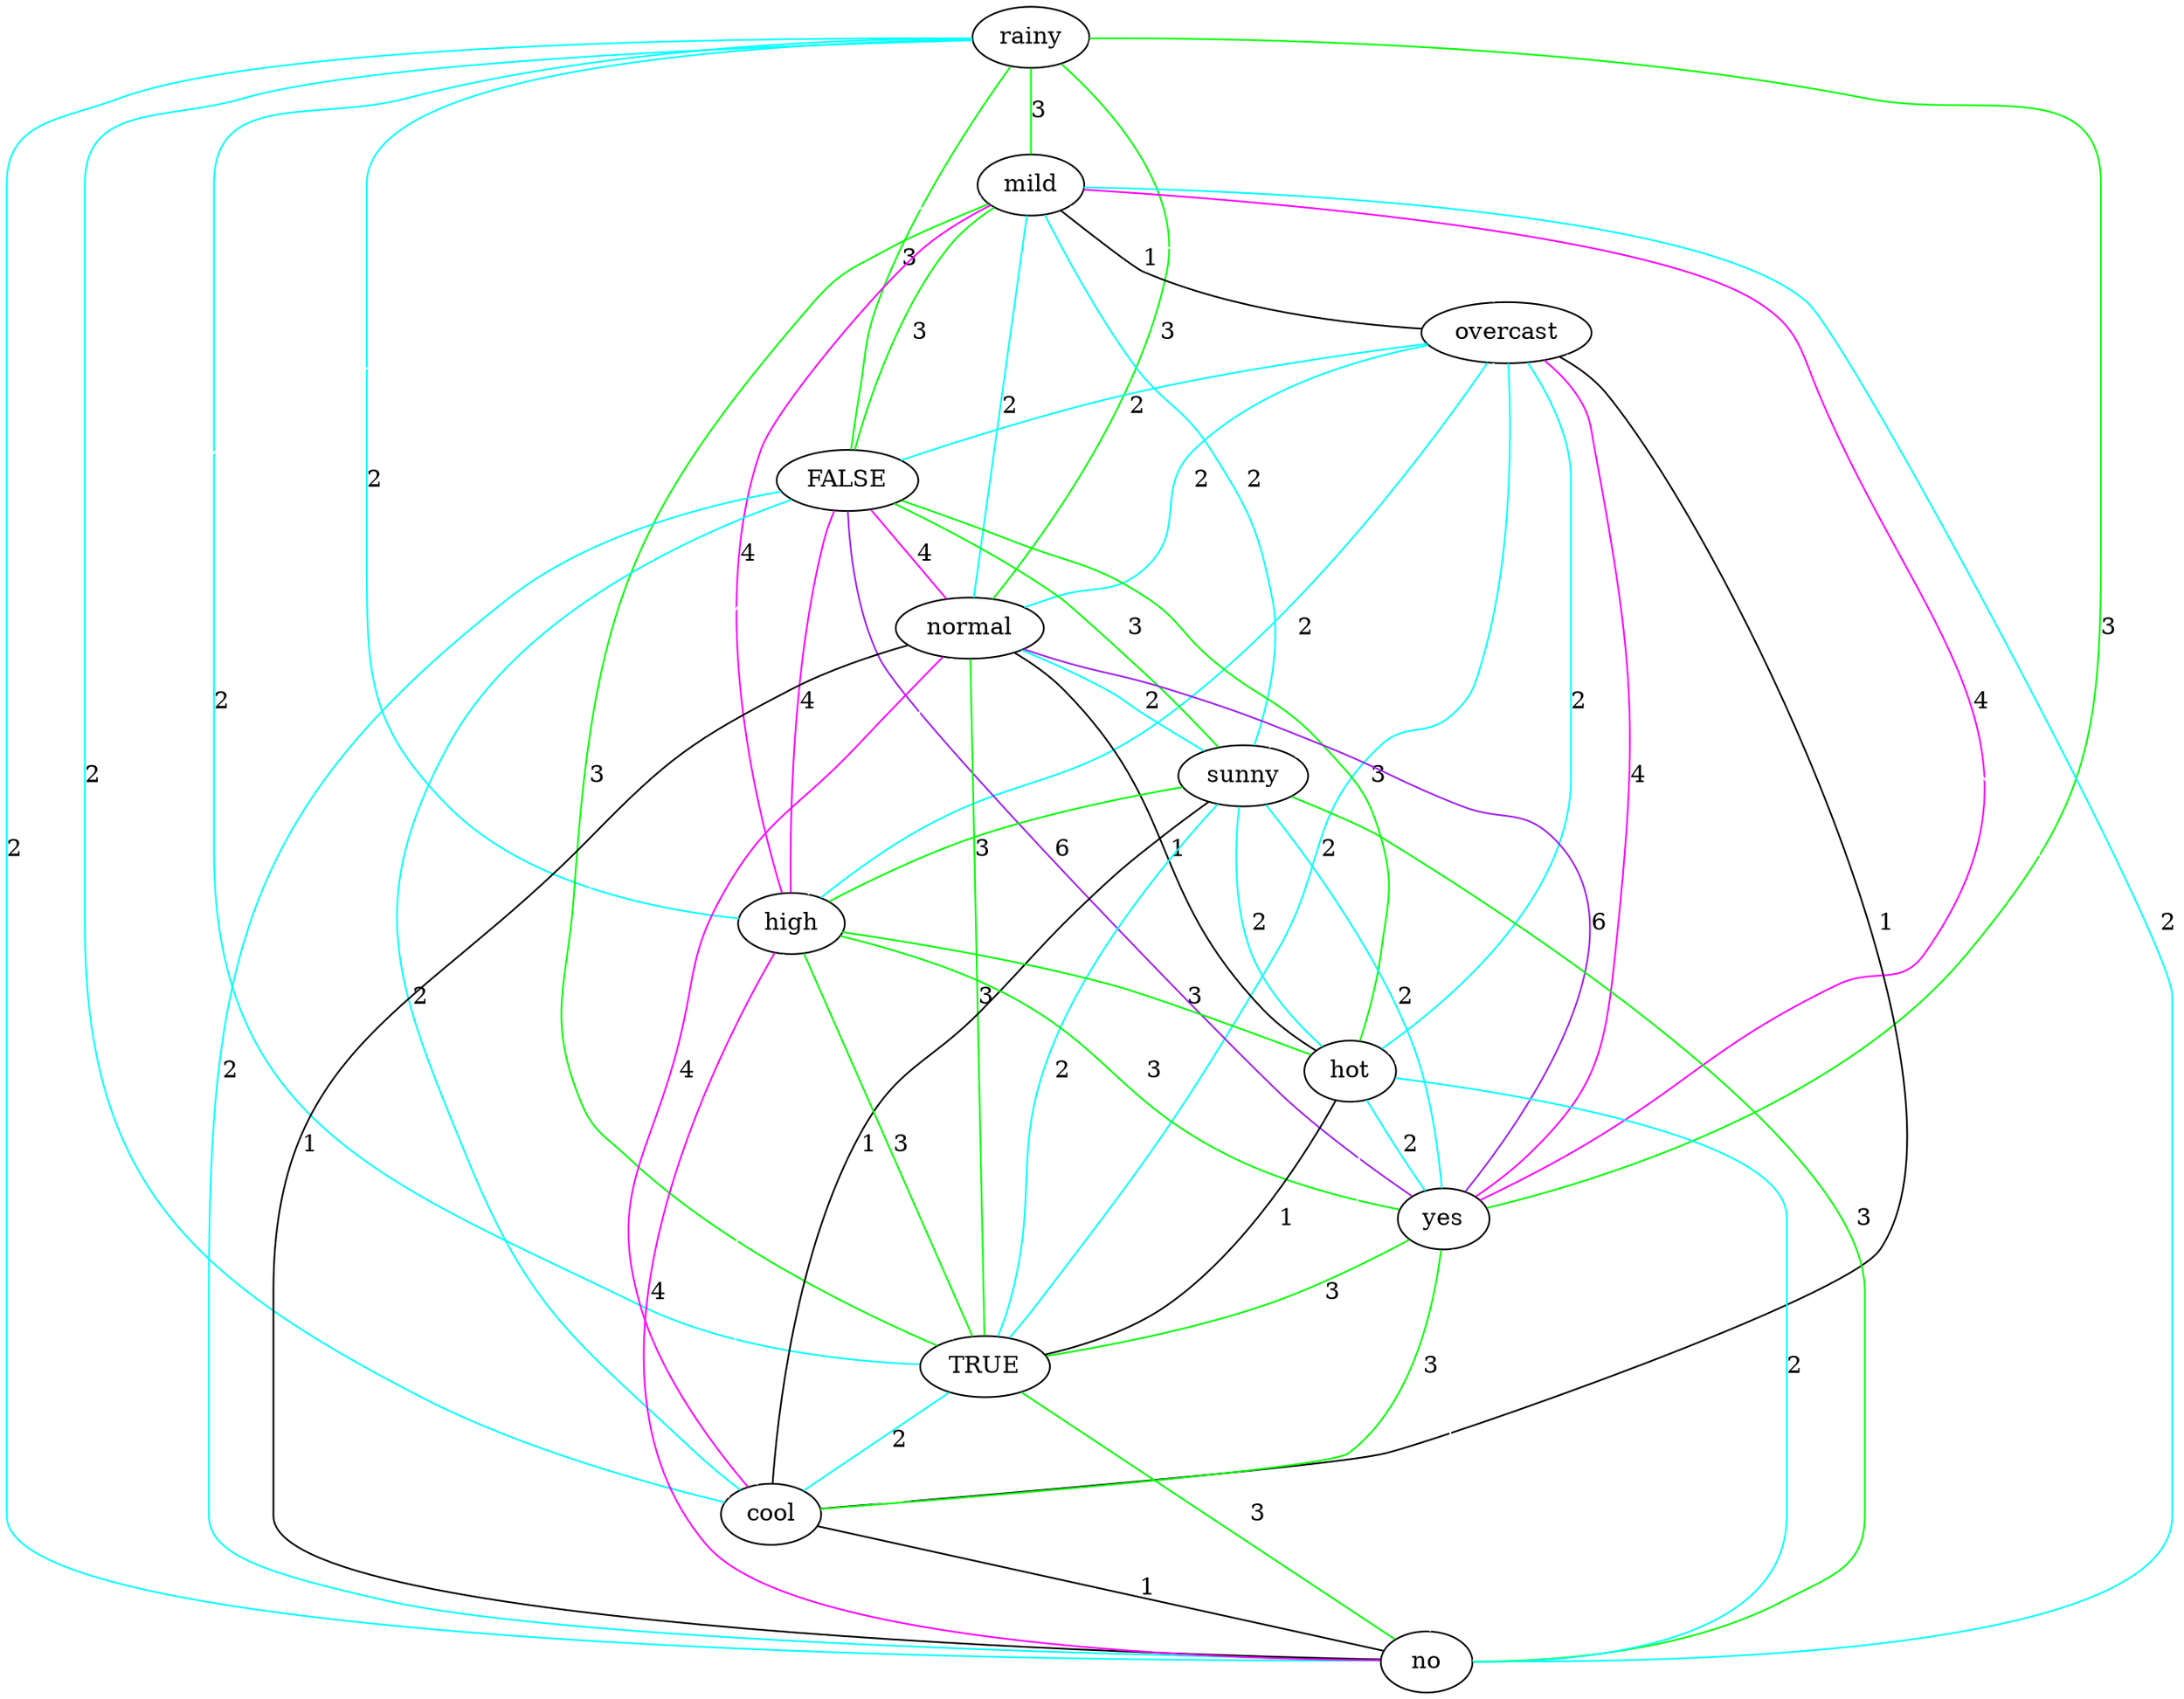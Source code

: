 strict graph "" {
rainy;
mild;
overcast;
FALSE;
normal;
sunny;
high;
hot;
yes;
TRUE;
cool;
no;
rainy -- sunny  [color=white];
rainy -- high  [color=cyan, label=2];
rainy -- hot  [color=white];
rainy -- no  [color=cyan, label=2];
rainy -- mild  [color=green, label=3];
rainy -- overcast  [color=white];
rainy -- TRUE  [color=cyan, label=2];
rainy -- cool  [color=cyan, label=2];
rainy -- FALSE  [color=green, label=3];
rainy -- normal  [color=green, label=3];
rainy -- yes  [color=green, label=3];
mild -- sunny  [color=cyan, label=2];
mild -- high  [color=magenta, label=4];
mild -- hot  [color=white];
mild -- yes  [color=magenta, label=4];
mild -- overcast  [color=black, label=1];
mild -- TRUE  [color=green, label=3];
mild -- cool  [color=white];
mild -- FALSE  [color=green, label=3];
mild -- normal  [color=cyan, label=2];
mild -- no  [color=cyan, label=2];
overcast -- sunny  [color=white];
overcast -- high  [color=cyan, label=2];
overcast -- hot  [color=cyan, label=2];
overcast -- yes  [color=magenta, label=4];
overcast -- TRUE  [color=cyan, label=2];
overcast -- cool  [color=black, label=1];
overcast -- FALSE  [color=cyan, label=2];
overcast -- normal  [color=cyan, label=2];
overcast -- no  [color=white];
FALSE -- sunny  [color=green, label=3];
FALSE -- high  [color=magenta, label=4];
FALSE -- no  [color=cyan, label=2];
FALSE -- hot  [color=green, label=3];
FALSE -- TRUE  [color=white];
FALSE -- cool  [color=cyan, label=2];
FALSE -- normal  [color=magenta, label=4];
FALSE -- yes  [color=purple, label=6];
normal -- sunny  [color=cyan, label=2];
normal -- high  [color=white];
normal -- no  [color=black, label=1];
normal -- TRUE  [color=green, label=3];
normal -- cool  [color=magenta, label=4];
normal -- hot  [color=black, label=1];
normal -- yes  [color=purple, label=6];
sunny -- high  [color=green, label=3];
sunny -- no  [color=green, label=3];
sunny -- hot  [color=cyan, label=2];
sunny -- TRUE  [color=cyan, label=2];
sunny -- cool  [color=black, label=1];
sunny -- yes  [color=cyan, label=2];
high -- no  [color=magenta, label=4];
high -- hot  [color=green, label=3];
high -- TRUE  [color=green, label=3];
high -- cool  [color=white];
high -- yes  [color=green, label=3];
hot -- no  [color=cyan, label=2];
hot -- TRUE  [color=black, label=1];
hot -- cool  [color=white];
hot -- yes  [color=cyan, label=2];
yes -- TRUE  [color=green, label=3];
yes -- cool  [color=green, label=3];
yes -- no  [color=white];
TRUE -- no  [color=green, label=3];
TRUE -- cool  [color=cyan, label=2];
cool -- no  [color=black, label=1];
}
